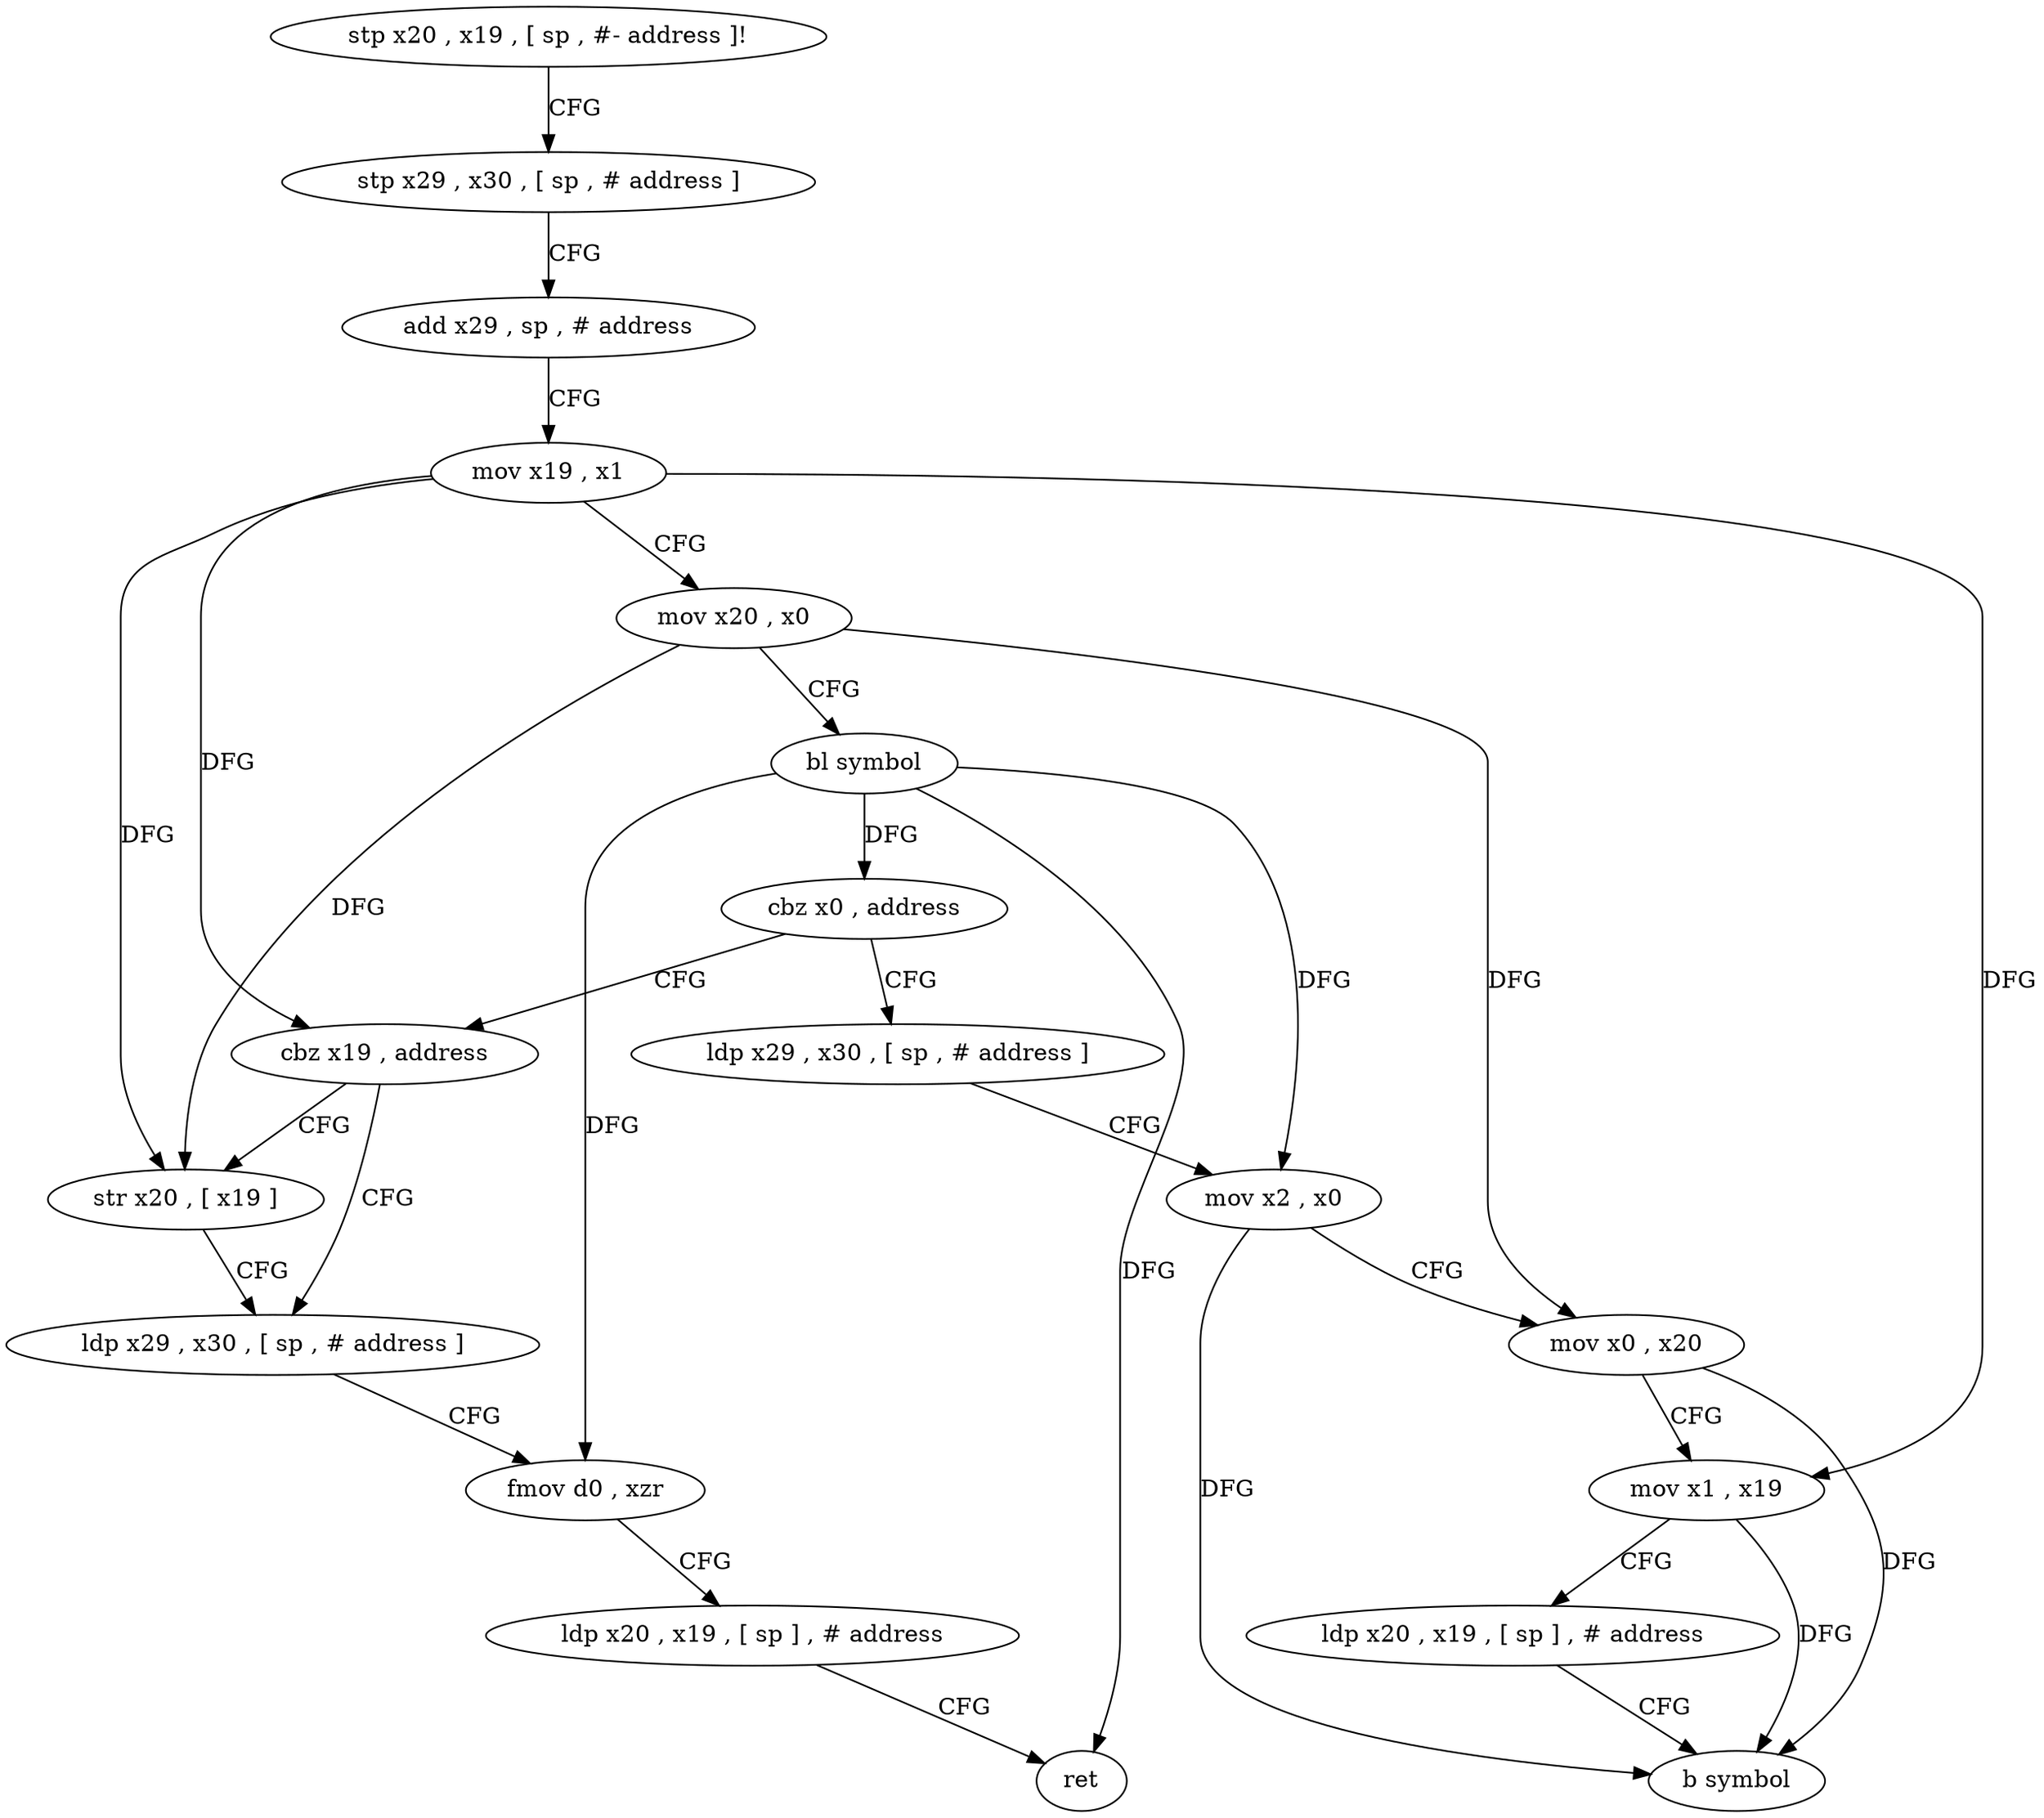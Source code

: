 digraph "func" {
"4214428" [label = "stp x20 , x19 , [ sp , #- address ]!" ]
"4214432" [label = "stp x29 , x30 , [ sp , # address ]" ]
"4214436" [label = "add x29 , sp , # address" ]
"4214440" [label = "mov x19 , x1" ]
"4214444" [label = "mov x20 , x0" ]
"4214448" [label = "bl symbol" ]
"4214452" [label = "cbz x0 , address" ]
"4214480" [label = "cbz x19 , address" ]
"4214456" [label = "ldp x29 , x30 , [ sp , # address ]" ]
"4214488" [label = "ldp x29 , x30 , [ sp , # address ]" ]
"4214484" [label = "str x20 , [ x19 ]" ]
"4214460" [label = "mov x2 , x0" ]
"4214464" [label = "mov x0 , x20" ]
"4214468" [label = "mov x1 , x19" ]
"4214472" [label = "ldp x20 , x19 , [ sp ] , # address" ]
"4214476" [label = "b symbol" ]
"4214492" [label = "fmov d0 , xzr" ]
"4214496" [label = "ldp x20 , x19 , [ sp ] , # address" ]
"4214500" [label = "ret" ]
"4214428" -> "4214432" [ label = "CFG" ]
"4214432" -> "4214436" [ label = "CFG" ]
"4214436" -> "4214440" [ label = "CFG" ]
"4214440" -> "4214444" [ label = "CFG" ]
"4214440" -> "4214480" [ label = "DFG" ]
"4214440" -> "4214468" [ label = "DFG" ]
"4214440" -> "4214484" [ label = "DFG" ]
"4214444" -> "4214448" [ label = "CFG" ]
"4214444" -> "4214464" [ label = "DFG" ]
"4214444" -> "4214484" [ label = "DFG" ]
"4214448" -> "4214452" [ label = "DFG" ]
"4214448" -> "4214460" [ label = "DFG" ]
"4214448" -> "4214500" [ label = "DFG" ]
"4214448" -> "4214492" [ label = "DFG" ]
"4214452" -> "4214480" [ label = "CFG" ]
"4214452" -> "4214456" [ label = "CFG" ]
"4214480" -> "4214488" [ label = "CFG" ]
"4214480" -> "4214484" [ label = "CFG" ]
"4214456" -> "4214460" [ label = "CFG" ]
"4214488" -> "4214492" [ label = "CFG" ]
"4214484" -> "4214488" [ label = "CFG" ]
"4214460" -> "4214464" [ label = "CFG" ]
"4214460" -> "4214476" [ label = "DFG" ]
"4214464" -> "4214468" [ label = "CFG" ]
"4214464" -> "4214476" [ label = "DFG" ]
"4214468" -> "4214472" [ label = "CFG" ]
"4214468" -> "4214476" [ label = "DFG" ]
"4214472" -> "4214476" [ label = "CFG" ]
"4214492" -> "4214496" [ label = "CFG" ]
"4214496" -> "4214500" [ label = "CFG" ]
}
